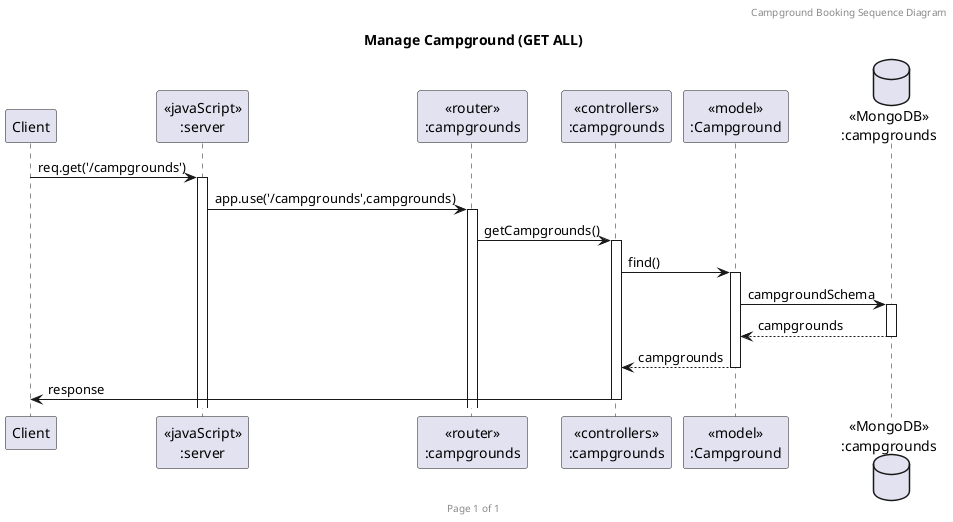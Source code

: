@startuml Manage Campground (GET ALL)

header Campground Booking Sequence Diagram
footer Page %page% of %lastpage%
title "Manage Campground (GET ALL)"

participant "Client" as client
participant "<<javaScript>>\n:server" as server
participant "<<router>>\n:campgrounds" as routerCampgrounds
participant "<<controllers>>\n:campgrounds" as controllersCampgrounds
participant "<<model>>\n:Campground" as modelCampground
database "<<MongoDB>>\n:campgrounds" as CampgroundsDatabase

client->server ++:req.get('/campgrounds')
server->routerCampgrounds ++:app.use('/campgrounds',campgrounds)
routerCampgrounds -> controllersCampgrounds ++:getCampgrounds()
controllersCampgrounds->modelCampground ++:find()
modelCampground ->CampgroundsDatabase ++: campgroundSchema
CampgroundsDatabase --> modelCampground --: campgrounds
controllersCampgrounds <-- modelCampground --:campgrounds
controllersCampgrounds->client --:response

@enduml